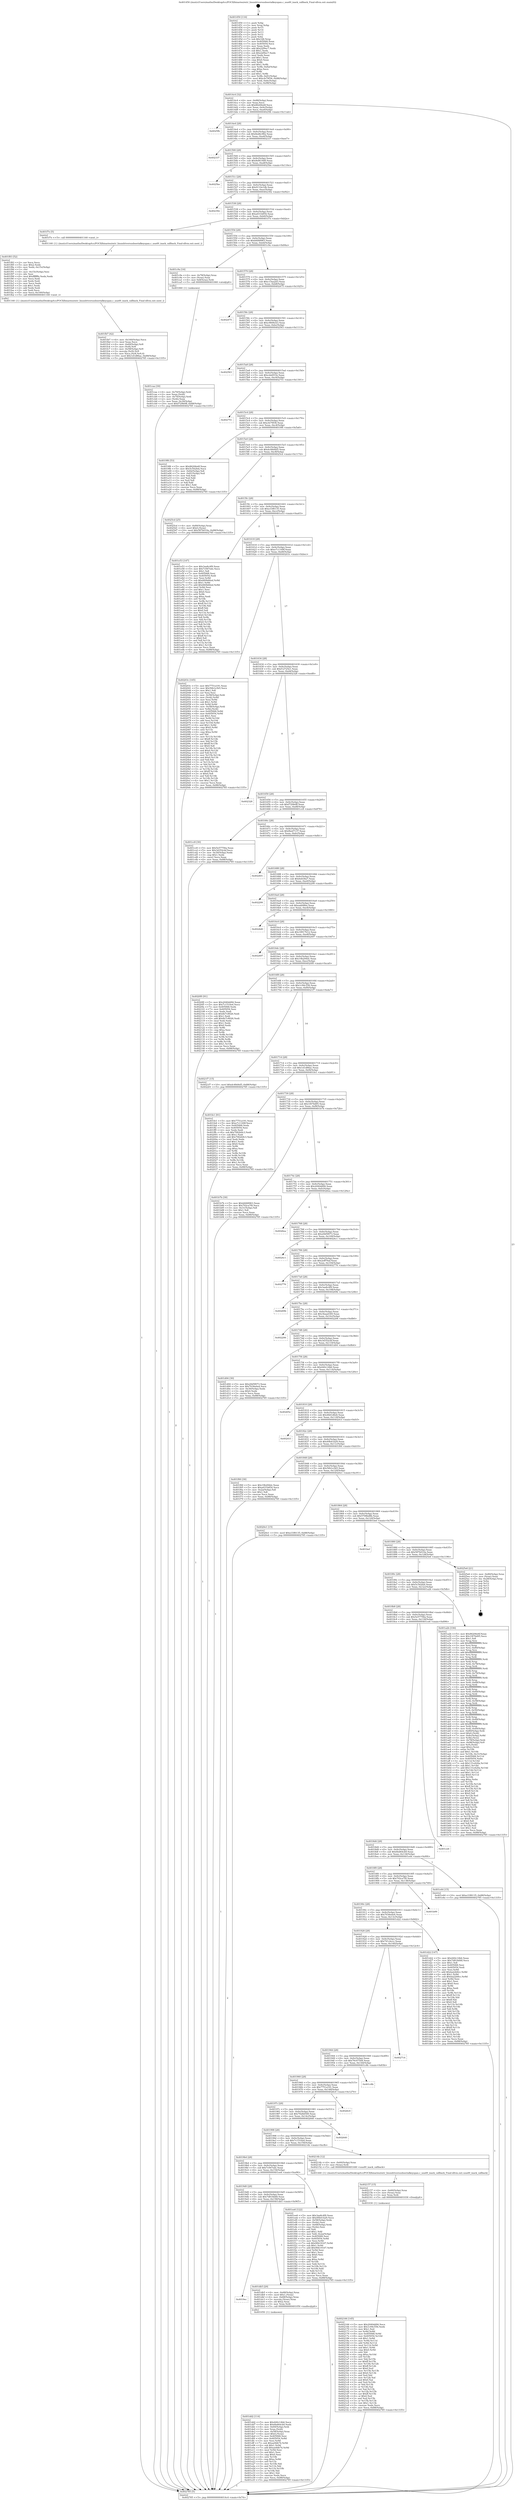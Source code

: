 digraph "0x401450" {
  label = "0x401450 (/mnt/c/Users/mathe/Desktop/tcc/POCII/binaries/extr_linuxdriversusbserialkeyspan.c_usa49_inack_callback_Final-ollvm.out::main(0))"
  labelloc = "t"
  node[shape=record]

  Entry [label="",width=0.3,height=0.3,shape=circle,fillcolor=black,style=filled]
  "0x4014c4" [label="{
     0x4014c4 [32]\l
     | [instrs]\l
     &nbsp;&nbsp;0x4014c4 \<+6\>: mov -0x88(%rbp),%eax\l
     &nbsp;&nbsp;0x4014ca \<+2\>: mov %eax,%ecx\l
     &nbsp;&nbsp;0x4014cc \<+6\>: sub $0x86206e6f,%ecx\l
     &nbsp;&nbsp;0x4014d2 \<+6\>: mov %eax,-0x9c(%rbp)\l
     &nbsp;&nbsp;0x4014d8 \<+6\>: mov %ecx,-0xa0(%rbp)\l
     &nbsp;&nbsp;0x4014de \<+6\>: je 00000000004025fb \<main+0x11ab\>\l
  }"]
  "0x4025fb" [label="{
     0x4025fb\l
  }", style=dashed]
  "0x4014e4" [label="{
     0x4014e4 [28]\l
     | [instrs]\l
     &nbsp;&nbsp;0x4014e4 \<+5\>: jmp 00000000004014e9 \<main+0x99\>\l
     &nbsp;&nbsp;0x4014e9 \<+6\>: mov -0x9c(%rbp),%eax\l
     &nbsp;&nbsp;0x4014ef \<+5\>: sub $0x8ed6c982,%eax\l
     &nbsp;&nbsp;0x4014f4 \<+6\>: mov %eax,-0xa4(%rbp)\l
     &nbsp;&nbsp;0x4014fa \<+6\>: je 0000000000402337 \<main+0xee7\>\l
  }"]
  Exit [label="",width=0.3,height=0.3,shape=circle,fillcolor=black,style=filled,peripheries=2]
  "0x402337" [label="{
     0x402337\l
  }", style=dashed]
  "0x401500" [label="{
     0x401500 [28]\l
     | [instrs]\l
     &nbsp;&nbsp;0x401500 \<+5\>: jmp 0000000000401505 \<main+0xb5\>\l
     &nbsp;&nbsp;0x401505 \<+6\>: mov -0x9c(%rbp),%eax\l
     &nbsp;&nbsp;0x40150b \<+5\>: sub $0x8ef619d9,%eax\l
     &nbsp;&nbsp;0x401510 \<+6\>: mov %eax,-0xa8(%rbp)\l
     &nbsp;&nbsp;0x401516 \<+6\>: je 00000000004025be \<main+0x116e\>\l
  }"]
  "0x402166" [label="{
     0x402166 [145]\l
     | [instrs]\l
     &nbsp;&nbsp;0x402166 \<+5\>: mov $0x2040dd94,%ecx\l
     &nbsp;&nbsp;0x40216b \<+5\>: mov $0x1c94c556,%edx\l
     &nbsp;&nbsp;0x402170 \<+3\>: mov $0x1,%sil\l
     &nbsp;&nbsp;0x402173 \<+3\>: xor %r8d,%r8d\l
     &nbsp;&nbsp;0x402176 \<+8\>: mov 0x405068,%r9d\l
     &nbsp;&nbsp;0x40217e \<+8\>: mov 0x405054,%r10d\l
     &nbsp;&nbsp;0x402186 \<+4\>: sub $0x1,%r8d\l
     &nbsp;&nbsp;0x40218a \<+3\>: mov %r9d,%r11d\l
     &nbsp;&nbsp;0x40218d \<+3\>: add %r8d,%r11d\l
     &nbsp;&nbsp;0x402190 \<+4\>: imul %r11d,%r9d\l
     &nbsp;&nbsp;0x402194 \<+4\>: and $0x1,%r9d\l
     &nbsp;&nbsp;0x402198 \<+4\>: cmp $0x0,%r9d\l
     &nbsp;&nbsp;0x40219c \<+3\>: sete %bl\l
     &nbsp;&nbsp;0x40219f \<+4\>: cmp $0xa,%r10d\l
     &nbsp;&nbsp;0x4021a3 \<+4\>: setl %r14b\l
     &nbsp;&nbsp;0x4021a7 \<+3\>: mov %bl,%r15b\l
     &nbsp;&nbsp;0x4021aa \<+4\>: xor $0xff,%r15b\l
     &nbsp;&nbsp;0x4021ae \<+3\>: mov %r14b,%r12b\l
     &nbsp;&nbsp;0x4021b1 \<+4\>: xor $0xff,%r12b\l
     &nbsp;&nbsp;0x4021b5 \<+4\>: xor $0x0,%sil\l
     &nbsp;&nbsp;0x4021b9 \<+3\>: mov %r15b,%r13b\l
     &nbsp;&nbsp;0x4021bc \<+4\>: and $0x0,%r13b\l
     &nbsp;&nbsp;0x4021c0 \<+3\>: and %sil,%bl\l
     &nbsp;&nbsp;0x4021c3 \<+3\>: mov %r12b,%al\l
     &nbsp;&nbsp;0x4021c6 \<+2\>: and $0x0,%al\l
     &nbsp;&nbsp;0x4021c8 \<+3\>: and %sil,%r14b\l
     &nbsp;&nbsp;0x4021cb \<+3\>: or %bl,%r13b\l
     &nbsp;&nbsp;0x4021ce \<+3\>: or %r14b,%al\l
     &nbsp;&nbsp;0x4021d1 \<+3\>: xor %al,%r13b\l
     &nbsp;&nbsp;0x4021d4 \<+3\>: or %r12b,%r15b\l
     &nbsp;&nbsp;0x4021d7 \<+4\>: xor $0xff,%r15b\l
     &nbsp;&nbsp;0x4021db \<+4\>: or $0x0,%sil\l
     &nbsp;&nbsp;0x4021df \<+3\>: and %sil,%r15b\l
     &nbsp;&nbsp;0x4021e2 \<+3\>: or %r15b,%r13b\l
     &nbsp;&nbsp;0x4021e5 \<+4\>: test $0x1,%r13b\l
     &nbsp;&nbsp;0x4021e9 \<+3\>: cmovne %edx,%ecx\l
     &nbsp;&nbsp;0x4021ec \<+6\>: mov %ecx,-0x88(%rbp)\l
     &nbsp;&nbsp;0x4021f2 \<+5\>: jmp 0000000000402785 \<main+0x1335\>\l
  }"]
  "0x4025be" [label="{
     0x4025be\l
  }", style=dashed]
  "0x40151c" [label="{
     0x40151c [28]\l
     | [instrs]\l
     &nbsp;&nbsp;0x40151c \<+5\>: jmp 0000000000401521 \<main+0xd1\>\l
     &nbsp;&nbsp;0x401521 \<+6\>: mov -0x9c(%rbp),%eax\l
     &nbsp;&nbsp;0x401527 \<+5\>: sub $0x9110e1db,%eax\l
     &nbsp;&nbsp;0x40152c \<+6\>: mov %eax,-0xac(%rbp)\l
     &nbsp;&nbsp;0x401532 \<+6\>: je 0000000000402392 \<main+0xf42\>\l
  }"]
  "0x402157" [label="{
     0x402157 [15]\l
     | [instrs]\l
     &nbsp;&nbsp;0x402157 \<+4\>: mov -0x60(%rbp),%rax\l
     &nbsp;&nbsp;0x40215b \<+3\>: mov (%rax),%rax\l
     &nbsp;&nbsp;0x40215e \<+3\>: mov %rax,%rdi\l
     &nbsp;&nbsp;0x402161 \<+5\>: call 0000000000401030 \<free@plt\>\l
     | [calls]\l
     &nbsp;&nbsp;0x401030 \{1\} (unknown)\l
  }"]
  "0x402392" [label="{
     0x402392\l
  }", style=dashed]
  "0x401538" [label="{
     0x401538 [28]\l
     | [instrs]\l
     &nbsp;&nbsp;0x401538 \<+5\>: jmp 000000000040153d \<main+0xed\>\l
     &nbsp;&nbsp;0x40153d \<+6\>: mov -0x9c(%rbp),%eax\l
     &nbsp;&nbsp;0x401543 \<+5\>: sub $0xa031b854,%eax\l
     &nbsp;&nbsp;0x401548 \<+6\>: mov %eax,-0xb0(%rbp)\l
     &nbsp;&nbsp;0x40154e \<+6\>: je 0000000000401f7e \<main+0xb2e\>\l
  }"]
  "0x401fb7" [label="{
     0x401fb7 [42]\l
     | [instrs]\l
     &nbsp;&nbsp;0x401fb7 \<+6\>: mov -0x160(%rbp),%ecx\l
     &nbsp;&nbsp;0x401fbd \<+3\>: imul %eax,%ecx\l
     &nbsp;&nbsp;0x401fc0 \<+4\>: mov -0x60(%rbp),%r8\l
     &nbsp;&nbsp;0x401fc4 \<+3\>: mov (%r8),%r8\l
     &nbsp;&nbsp;0x401fc7 \<+4\>: mov -0x58(%rbp),%r9\l
     &nbsp;&nbsp;0x401fcb \<+3\>: movslq (%r9),%r9\l
     &nbsp;&nbsp;0x401fce \<+4\>: mov %ecx,(%r8,%r9,4)\l
     &nbsp;&nbsp;0x401fd2 \<+10\>: movl $0x1d1d86ac,-0x88(%rbp)\l
     &nbsp;&nbsp;0x401fdc \<+5\>: jmp 0000000000402785 \<main+0x1335\>\l
  }"]
  "0x401f7e" [label="{
     0x401f7e [5]\l
     | [instrs]\l
     &nbsp;&nbsp;0x401f7e \<+5\>: call 0000000000401160 \<next_i\>\l
     | [calls]\l
     &nbsp;&nbsp;0x401160 \{1\} (/mnt/c/Users/mathe/Desktop/tcc/POCII/binaries/extr_linuxdriversusbserialkeyspan.c_usa49_inack_callback_Final-ollvm.out::next_i)\l
  }"]
  "0x401554" [label="{
     0x401554 [28]\l
     | [instrs]\l
     &nbsp;&nbsp;0x401554 \<+5\>: jmp 0000000000401559 \<main+0x109\>\l
     &nbsp;&nbsp;0x401559 \<+6\>: mov -0x9c(%rbp),%eax\l
     &nbsp;&nbsp;0x40155f \<+5\>: sub $0xbfd48963,%eax\l
     &nbsp;&nbsp;0x401564 \<+6\>: mov %eax,-0xb4(%rbp)\l
     &nbsp;&nbsp;0x40156a \<+6\>: je 0000000000401c9a \<main+0x84a\>\l
  }"]
  "0x401f83" [label="{
     0x401f83 [52]\l
     | [instrs]\l
     &nbsp;&nbsp;0x401f83 \<+2\>: xor %ecx,%ecx\l
     &nbsp;&nbsp;0x401f85 \<+5\>: mov $0x2,%edx\l
     &nbsp;&nbsp;0x401f8a \<+6\>: mov %edx,-0x15c(%rbp)\l
     &nbsp;&nbsp;0x401f90 \<+1\>: cltd\l
     &nbsp;&nbsp;0x401f91 \<+6\>: mov -0x15c(%rbp),%esi\l
     &nbsp;&nbsp;0x401f97 \<+2\>: idiv %esi\l
     &nbsp;&nbsp;0x401f99 \<+6\>: imul $0xfffffffe,%edx,%edx\l
     &nbsp;&nbsp;0x401f9f \<+2\>: mov %ecx,%edi\l
     &nbsp;&nbsp;0x401fa1 \<+2\>: sub %edx,%edi\l
     &nbsp;&nbsp;0x401fa3 \<+2\>: mov %ecx,%edx\l
     &nbsp;&nbsp;0x401fa5 \<+3\>: sub $0x1,%edx\l
     &nbsp;&nbsp;0x401fa8 \<+2\>: add %edx,%edi\l
     &nbsp;&nbsp;0x401faa \<+2\>: sub %edi,%ecx\l
     &nbsp;&nbsp;0x401fac \<+6\>: mov %ecx,-0x160(%rbp)\l
     &nbsp;&nbsp;0x401fb2 \<+5\>: call 0000000000401160 \<next_i\>\l
     | [calls]\l
     &nbsp;&nbsp;0x401160 \{1\} (/mnt/c/Users/mathe/Desktop/tcc/POCII/binaries/extr_linuxdriversusbserialkeyspan.c_usa49_inack_callback_Final-ollvm.out::next_i)\l
  }"]
  "0x401c9a" [label="{
     0x401c9a [16]\l
     | [instrs]\l
     &nbsp;&nbsp;0x401c9a \<+4\>: mov -0x78(%rbp),%rax\l
     &nbsp;&nbsp;0x401c9e \<+3\>: mov (%rax),%rax\l
     &nbsp;&nbsp;0x401ca1 \<+4\>: mov 0x8(%rax),%rdi\l
     &nbsp;&nbsp;0x401ca5 \<+5\>: call 0000000000401060 \<atoi@plt\>\l
     | [calls]\l
     &nbsp;&nbsp;0x401060 \{1\} (unknown)\l
  }"]
  "0x401570" [label="{
     0x401570 [28]\l
     | [instrs]\l
     &nbsp;&nbsp;0x401570 \<+5\>: jmp 0000000000401575 \<main+0x125\>\l
     &nbsp;&nbsp;0x401575 \<+6\>: mov -0x9c(%rbp),%eax\l
     &nbsp;&nbsp;0x40157b \<+5\>: sub $0xc15aa2d3,%eax\l
     &nbsp;&nbsp;0x401580 \<+6\>: mov %eax,-0xb8(%rbp)\l
     &nbsp;&nbsp;0x401586 \<+6\>: je 0000000000402475 \<main+0x1025\>\l
  }"]
  "0x401dd2" [label="{
     0x401dd2 [114]\l
     | [instrs]\l
     &nbsp;&nbsp;0x401dd2 \<+5\>: mov $0x440c14b6,%ecx\l
     &nbsp;&nbsp;0x401dd7 \<+5\>: mov $0x6bd64cb9,%edx\l
     &nbsp;&nbsp;0x401ddc \<+4\>: mov -0x60(%rbp),%rdi\l
     &nbsp;&nbsp;0x401de0 \<+3\>: mov %rax,(%rdi)\l
     &nbsp;&nbsp;0x401de3 \<+4\>: mov -0x58(%rbp),%rax\l
     &nbsp;&nbsp;0x401de7 \<+6\>: movl $0x0,(%rax)\l
     &nbsp;&nbsp;0x401ded \<+7\>: mov 0x405068,%esi\l
     &nbsp;&nbsp;0x401df4 \<+8\>: mov 0x405054,%r8d\l
     &nbsp;&nbsp;0x401dfc \<+3\>: mov %esi,%r9d\l
     &nbsp;&nbsp;0x401dff \<+7\>: sub $0xae9db74,%r9d\l
     &nbsp;&nbsp;0x401e06 \<+4\>: sub $0x1,%r9d\l
     &nbsp;&nbsp;0x401e0a \<+7\>: add $0xae9db74,%r9d\l
     &nbsp;&nbsp;0x401e11 \<+4\>: imul %r9d,%esi\l
     &nbsp;&nbsp;0x401e15 \<+3\>: and $0x1,%esi\l
     &nbsp;&nbsp;0x401e18 \<+3\>: cmp $0x0,%esi\l
     &nbsp;&nbsp;0x401e1b \<+4\>: sete %r10b\l
     &nbsp;&nbsp;0x401e1f \<+4\>: cmp $0xa,%r8d\l
     &nbsp;&nbsp;0x401e23 \<+4\>: setl %r11b\l
     &nbsp;&nbsp;0x401e27 \<+3\>: mov %r10b,%bl\l
     &nbsp;&nbsp;0x401e2a \<+3\>: and %r11b,%bl\l
     &nbsp;&nbsp;0x401e2d \<+3\>: xor %r11b,%r10b\l
     &nbsp;&nbsp;0x401e30 \<+3\>: or %r10b,%bl\l
     &nbsp;&nbsp;0x401e33 \<+3\>: test $0x1,%bl\l
     &nbsp;&nbsp;0x401e36 \<+3\>: cmovne %edx,%ecx\l
     &nbsp;&nbsp;0x401e39 \<+6\>: mov %ecx,-0x88(%rbp)\l
     &nbsp;&nbsp;0x401e3f \<+5\>: jmp 0000000000402785 \<main+0x1335\>\l
  }"]
  "0x402475" [label="{
     0x402475\l
  }", style=dashed]
  "0x40158c" [label="{
     0x40158c [28]\l
     | [instrs]\l
     &nbsp;&nbsp;0x40158c \<+5\>: jmp 0000000000401591 \<main+0x141\>\l
     &nbsp;&nbsp;0x401591 \<+6\>: mov -0x9c(%rbp),%eax\l
     &nbsp;&nbsp;0x401597 \<+5\>: sub $0xc9606cb3,%eax\l
     &nbsp;&nbsp;0x40159c \<+6\>: mov %eax,-0xbc(%rbp)\l
     &nbsp;&nbsp;0x4015a2 \<+6\>: je 0000000000402563 \<main+0x1113\>\l
  }"]
  "0x4019ec" [label="{
     0x4019ec\l
  }", style=dashed]
  "0x402563" [label="{
     0x402563\l
  }", style=dashed]
  "0x4015a8" [label="{
     0x4015a8 [28]\l
     | [instrs]\l
     &nbsp;&nbsp;0x4015a8 \<+5\>: jmp 00000000004015ad \<main+0x15d\>\l
     &nbsp;&nbsp;0x4015ad \<+6\>: mov -0x9c(%rbp),%eax\l
     &nbsp;&nbsp;0x4015b3 \<+5\>: sub $0xcda0f33e,%eax\l
     &nbsp;&nbsp;0x4015b8 \<+6\>: mov %eax,-0xc0(%rbp)\l
     &nbsp;&nbsp;0x4015be \<+6\>: je 0000000000402751 \<main+0x1301\>\l
  }"]
  "0x401db5" [label="{
     0x401db5 [29]\l
     | [instrs]\l
     &nbsp;&nbsp;0x401db5 \<+4\>: mov -0x68(%rbp),%rax\l
     &nbsp;&nbsp;0x401db9 \<+6\>: movl $0x1,(%rax)\l
     &nbsp;&nbsp;0x401dbf \<+4\>: mov -0x68(%rbp),%rax\l
     &nbsp;&nbsp;0x401dc3 \<+3\>: movslq (%rax),%rax\l
     &nbsp;&nbsp;0x401dc6 \<+4\>: shl $0x2,%rax\l
     &nbsp;&nbsp;0x401dca \<+3\>: mov %rax,%rdi\l
     &nbsp;&nbsp;0x401dcd \<+5\>: call 0000000000401050 \<malloc@plt\>\l
     | [calls]\l
     &nbsp;&nbsp;0x401050 \{1\} (unknown)\l
  }"]
  "0x402751" [label="{
     0x402751\l
  }", style=dashed]
  "0x4015c4" [label="{
     0x4015c4 [28]\l
     | [instrs]\l
     &nbsp;&nbsp;0x4015c4 \<+5\>: jmp 00000000004015c9 \<main+0x179\>\l
     &nbsp;&nbsp;0x4015c9 \<+6\>: mov -0x9c(%rbp),%eax\l
     &nbsp;&nbsp;0x4015cf \<+5\>: sub $0xcfe79f36,%eax\l
     &nbsp;&nbsp;0x4015d4 \<+6\>: mov %eax,-0xc4(%rbp)\l
     &nbsp;&nbsp;0x4015da \<+6\>: je 00000000004019f6 \<main+0x5a6\>\l
  }"]
  "0x4019d0" [label="{
     0x4019d0 [28]\l
     | [instrs]\l
     &nbsp;&nbsp;0x4019d0 \<+5\>: jmp 00000000004019d5 \<main+0x585\>\l
     &nbsp;&nbsp;0x4019d5 \<+6\>: mov -0x9c(%rbp),%eax\l
     &nbsp;&nbsp;0x4019db \<+5\>: sub $0x7d818d48,%eax\l
     &nbsp;&nbsp;0x4019e0 \<+6\>: mov %eax,-0x158(%rbp)\l
     &nbsp;&nbsp;0x4019e6 \<+6\>: je 0000000000401db5 \<main+0x965\>\l
  }"]
  "0x4019f6" [label="{
     0x4019f6 [53]\l
     | [instrs]\l
     &nbsp;&nbsp;0x4019f6 \<+5\>: mov $0x86206e6f,%eax\l
     &nbsp;&nbsp;0x4019fb \<+5\>: mov $0x5c542feb,%ecx\l
     &nbsp;&nbsp;0x401a00 \<+6\>: mov -0x82(%rbp),%dl\l
     &nbsp;&nbsp;0x401a06 \<+7\>: mov -0x81(%rbp),%sil\l
     &nbsp;&nbsp;0x401a0d \<+3\>: mov %dl,%dil\l
     &nbsp;&nbsp;0x401a10 \<+3\>: and %sil,%dil\l
     &nbsp;&nbsp;0x401a13 \<+3\>: xor %sil,%dl\l
     &nbsp;&nbsp;0x401a16 \<+3\>: or %dl,%dil\l
     &nbsp;&nbsp;0x401a19 \<+4\>: test $0x1,%dil\l
     &nbsp;&nbsp;0x401a1d \<+3\>: cmovne %ecx,%eax\l
     &nbsp;&nbsp;0x401a20 \<+6\>: mov %eax,-0x88(%rbp)\l
     &nbsp;&nbsp;0x401a26 \<+5\>: jmp 0000000000402785 \<main+0x1335\>\l
  }"]
  "0x4015e0" [label="{
     0x4015e0 [28]\l
     | [instrs]\l
     &nbsp;&nbsp;0x4015e0 \<+5\>: jmp 00000000004015e5 \<main+0x195\>\l
     &nbsp;&nbsp;0x4015e5 \<+6\>: mov -0x9c(%rbp),%eax\l
     &nbsp;&nbsp;0x4015eb \<+5\>: sub $0xdc48d4d5,%eax\l
     &nbsp;&nbsp;0x4015f0 \<+6\>: mov %eax,-0xc8(%rbp)\l
     &nbsp;&nbsp;0x4015f6 \<+6\>: je 00000000004025cd \<main+0x117d\>\l
  }"]
  "0x402785" [label="{
     0x402785 [5]\l
     | [instrs]\l
     &nbsp;&nbsp;0x402785 \<+5\>: jmp 00000000004014c4 \<main+0x74\>\l
  }"]
  "0x401450" [label="{
     0x401450 [116]\l
     | [instrs]\l
     &nbsp;&nbsp;0x401450 \<+1\>: push %rbp\l
     &nbsp;&nbsp;0x401451 \<+3\>: mov %rsp,%rbp\l
     &nbsp;&nbsp;0x401454 \<+2\>: push %r15\l
     &nbsp;&nbsp;0x401456 \<+2\>: push %r14\l
     &nbsp;&nbsp;0x401458 \<+2\>: push %r13\l
     &nbsp;&nbsp;0x40145a \<+2\>: push %r12\l
     &nbsp;&nbsp;0x40145c \<+1\>: push %rbx\l
     &nbsp;&nbsp;0x40145d \<+7\>: sub $0x168,%rsp\l
     &nbsp;&nbsp;0x401464 \<+7\>: mov 0x405068,%eax\l
     &nbsp;&nbsp;0x40146b \<+7\>: mov 0x405054,%ecx\l
     &nbsp;&nbsp;0x401472 \<+2\>: mov %eax,%edx\l
     &nbsp;&nbsp;0x401474 \<+6\>: add $0x22f9ec7,%edx\l
     &nbsp;&nbsp;0x40147a \<+3\>: sub $0x1,%edx\l
     &nbsp;&nbsp;0x40147d \<+6\>: sub $0x22f9ec7,%edx\l
     &nbsp;&nbsp;0x401483 \<+3\>: imul %edx,%eax\l
     &nbsp;&nbsp;0x401486 \<+3\>: and $0x1,%eax\l
     &nbsp;&nbsp;0x401489 \<+3\>: cmp $0x0,%eax\l
     &nbsp;&nbsp;0x40148c \<+4\>: sete %r8b\l
     &nbsp;&nbsp;0x401490 \<+4\>: and $0x1,%r8b\l
     &nbsp;&nbsp;0x401494 \<+7\>: mov %r8b,-0x82(%rbp)\l
     &nbsp;&nbsp;0x40149b \<+3\>: cmp $0xa,%ecx\l
     &nbsp;&nbsp;0x40149e \<+4\>: setl %r8b\l
     &nbsp;&nbsp;0x4014a2 \<+4\>: and $0x1,%r8b\l
     &nbsp;&nbsp;0x4014a6 \<+7\>: mov %r8b,-0x81(%rbp)\l
     &nbsp;&nbsp;0x4014ad \<+10\>: movl $0xcfe79f36,-0x88(%rbp)\l
     &nbsp;&nbsp;0x4014b7 \<+6\>: mov %edi,-0x8c(%rbp)\l
     &nbsp;&nbsp;0x4014bd \<+7\>: mov %rsi,-0x98(%rbp)\l
  }"]
  "0x401ee6" [label="{
     0x401ee6 [122]\l
     | [instrs]\l
     &nbsp;&nbsp;0x401ee6 \<+5\>: mov $0x3aa8c4f9,%eax\l
     &nbsp;&nbsp;0x401eeb \<+5\>: mov $0x49b41b29,%ecx\l
     &nbsp;&nbsp;0x401ef0 \<+4\>: mov -0x58(%rbp),%rdx\l
     &nbsp;&nbsp;0x401ef4 \<+2\>: mov (%rdx),%esi\l
     &nbsp;&nbsp;0x401ef6 \<+4\>: mov -0x68(%rbp),%rdx\l
     &nbsp;&nbsp;0x401efa \<+2\>: cmp (%rdx),%esi\l
     &nbsp;&nbsp;0x401efc \<+4\>: setl %dil\l
     &nbsp;&nbsp;0x401f00 \<+4\>: and $0x1,%dil\l
     &nbsp;&nbsp;0x401f04 \<+4\>: mov %dil,-0x2a(%rbp)\l
     &nbsp;&nbsp;0x401f08 \<+7\>: mov 0x405068,%esi\l
     &nbsp;&nbsp;0x401f0f \<+8\>: mov 0x405054,%r8d\l
     &nbsp;&nbsp;0x401f17 \<+3\>: mov %esi,%r9d\l
     &nbsp;&nbsp;0x401f1a \<+7\>: sub $0x90b19167,%r9d\l
     &nbsp;&nbsp;0x401f21 \<+4\>: sub $0x1,%r9d\l
     &nbsp;&nbsp;0x401f25 \<+7\>: add $0x90b19167,%r9d\l
     &nbsp;&nbsp;0x401f2c \<+4\>: imul %r9d,%esi\l
     &nbsp;&nbsp;0x401f30 \<+3\>: and $0x1,%esi\l
     &nbsp;&nbsp;0x401f33 \<+3\>: cmp $0x0,%esi\l
     &nbsp;&nbsp;0x401f36 \<+4\>: sete %dil\l
     &nbsp;&nbsp;0x401f3a \<+4\>: cmp $0xa,%r8d\l
     &nbsp;&nbsp;0x401f3e \<+4\>: setl %r10b\l
     &nbsp;&nbsp;0x401f42 \<+3\>: mov %dil,%r11b\l
     &nbsp;&nbsp;0x401f45 \<+3\>: and %r10b,%r11b\l
     &nbsp;&nbsp;0x401f48 \<+3\>: xor %r10b,%dil\l
     &nbsp;&nbsp;0x401f4b \<+3\>: or %dil,%r11b\l
     &nbsp;&nbsp;0x401f4e \<+4\>: test $0x1,%r11b\l
     &nbsp;&nbsp;0x401f52 \<+3\>: cmovne %ecx,%eax\l
     &nbsp;&nbsp;0x401f55 \<+6\>: mov %eax,-0x88(%rbp)\l
     &nbsp;&nbsp;0x401f5b \<+5\>: jmp 0000000000402785 \<main+0x1335\>\l
  }"]
  "0x4025cd" [label="{
     0x4025cd [25]\l
     | [instrs]\l
     &nbsp;&nbsp;0x4025cd \<+4\>: mov -0x80(%rbp),%rax\l
     &nbsp;&nbsp;0x4025d1 \<+6\>: movl $0x0,(%rax)\l
     &nbsp;&nbsp;0x4025d7 \<+10\>: movl $0x587b010a,-0x88(%rbp)\l
     &nbsp;&nbsp;0x4025e1 \<+5\>: jmp 0000000000402785 \<main+0x1335\>\l
  }"]
  "0x4015fc" [label="{
     0x4015fc [28]\l
     | [instrs]\l
     &nbsp;&nbsp;0x4015fc \<+5\>: jmp 0000000000401601 \<main+0x1b1\>\l
     &nbsp;&nbsp;0x401601 \<+6\>: mov -0x9c(%rbp),%eax\l
     &nbsp;&nbsp;0x401607 \<+5\>: sub $0xe33f6135,%eax\l
     &nbsp;&nbsp;0x40160c \<+6\>: mov %eax,-0xcc(%rbp)\l
     &nbsp;&nbsp;0x401612 \<+6\>: je 0000000000401e53 \<main+0xa03\>\l
  }"]
  "0x4019b4" [label="{
     0x4019b4 [28]\l
     | [instrs]\l
     &nbsp;&nbsp;0x4019b4 \<+5\>: jmp 00000000004019b9 \<main+0x569\>\l
     &nbsp;&nbsp;0x4019b9 \<+6\>: mov -0x9c(%rbp),%eax\l
     &nbsp;&nbsp;0x4019bf \<+5\>: sub $0x7c947edc,%eax\l
     &nbsp;&nbsp;0x4019c4 \<+6\>: mov %eax,-0x154(%rbp)\l
     &nbsp;&nbsp;0x4019ca \<+6\>: je 0000000000401ee6 \<main+0xa96\>\l
  }"]
  "0x401e53" [label="{
     0x401e53 [147]\l
     | [instrs]\l
     &nbsp;&nbsp;0x401e53 \<+5\>: mov $0x3aa8c4f9,%eax\l
     &nbsp;&nbsp;0x401e58 \<+5\>: mov $0x7c947edc,%ecx\l
     &nbsp;&nbsp;0x401e5d \<+2\>: mov $0x1,%dl\l
     &nbsp;&nbsp;0x401e5f \<+7\>: mov 0x405068,%esi\l
     &nbsp;&nbsp;0x401e66 \<+7\>: mov 0x405054,%edi\l
     &nbsp;&nbsp;0x401e6d \<+3\>: mov %esi,%r8d\l
     &nbsp;&nbsp;0x401e70 \<+7\>: sub $0x660b66ed,%r8d\l
     &nbsp;&nbsp;0x401e77 \<+4\>: sub $0x1,%r8d\l
     &nbsp;&nbsp;0x401e7b \<+7\>: add $0x660b66ed,%r8d\l
     &nbsp;&nbsp;0x401e82 \<+4\>: imul %r8d,%esi\l
     &nbsp;&nbsp;0x401e86 \<+3\>: and $0x1,%esi\l
     &nbsp;&nbsp;0x401e89 \<+3\>: cmp $0x0,%esi\l
     &nbsp;&nbsp;0x401e8c \<+4\>: sete %r9b\l
     &nbsp;&nbsp;0x401e90 \<+3\>: cmp $0xa,%edi\l
     &nbsp;&nbsp;0x401e93 \<+4\>: setl %r10b\l
     &nbsp;&nbsp;0x401e97 \<+3\>: mov %r9b,%r11b\l
     &nbsp;&nbsp;0x401e9a \<+4\>: xor $0xff,%r11b\l
     &nbsp;&nbsp;0x401e9e \<+3\>: mov %r10b,%bl\l
     &nbsp;&nbsp;0x401ea1 \<+3\>: xor $0xff,%bl\l
     &nbsp;&nbsp;0x401ea4 \<+3\>: xor $0x0,%dl\l
     &nbsp;&nbsp;0x401ea7 \<+3\>: mov %r11b,%r14b\l
     &nbsp;&nbsp;0x401eaa \<+4\>: and $0x0,%r14b\l
     &nbsp;&nbsp;0x401eae \<+3\>: and %dl,%r9b\l
     &nbsp;&nbsp;0x401eb1 \<+3\>: mov %bl,%r15b\l
     &nbsp;&nbsp;0x401eb4 \<+4\>: and $0x0,%r15b\l
     &nbsp;&nbsp;0x401eb8 \<+3\>: and %dl,%r10b\l
     &nbsp;&nbsp;0x401ebb \<+3\>: or %r9b,%r14b\l
     &nbsp;&nbsp;0x401ebe \<+3\>: or %r10b,%r15b\l
     &nbsp;&nbsp;0x401ec1 \<+3\>: xor %r15b,%r14b\l
     &nbsp;&nbsp;0x401ec4 \<+3\>: or %bl,%r11b\l
     &nbsp;&nbsp;0x401ec7 \<+4\>: xor $0xff,%r11b\l
     &nbsp;&nbsp;0x401ecb \<+3\>: or $0x0,%dl\l
     &nbsp;&nbsp;0x401ece \<+3\>: and %dl,%r11b\l
     &nbsp;&nbsp;0x401ed1 \<+3\>: or %r11b,%r14b\l
     &nbsp;&nbsp;0x401ed4 \<+4\>: test $0x1,%r14b\l
     &nbsp;&nbsp;0x401ed8 \<+3\>: cmovne %ecx,%eax\l
     &nbsp;&nbsp;0x401edb \<+6\>: mov %eax,-0x88(%rbp)\l
     &nbsp;&nbsp;0x401ee1 \<+5\>: jmp 0000000000402785 \<main+0x1335\>\l
  }"]
  "0x401618" [label="{
     0x401618 [28]\l
     | [instrs]\l
     &nbsp;&nbsp;0x401618 \<+5\>: jmp 000000000040161d \<main+0x1cd\>\l
     &nbsp;&nbsp;0x40161d \<+6\>: mov -0x9c(%rbp),%eax\l
     &nbsp;&nbsp;0x401623 \<+5\>: sub $0xe7c1169f,%eax\l
     &nbsp;&nbsp;0x401628 \<+6\>: mov %eax,-0xd0(%rbp)\l
     &nbsp;&nbsp;0x40162e \<+6\>: je 000000000040203c \<main+0xbec\>\l
  }"]
  "0x40214b" [label="{
     0x40214b [12]\l
     | [instrs]\l
     &nbsp;&nbsp;0x40214b \<+4\>: mov -0x60(%rbp),%rax\l
     &nbsp;&nbsp;0x40214f \<+3\>: mov (%rax),%rdi\l
     &nbsp;&nbsp;0x402152 \<+5\>: call 0000000000401440 \<usa49_inack_callback\>\l
     | [calls]\l
     &nbsp;&nbsp;0x401440 \{1\} (/mnt/c/Users/mathe/Desktop/tcc/POCII/binaries/extr_linuxdriversusbserialkeyspan.c_usa49_inack_callback_Final-ollvm.out::usa49_inack_callback)\l
  }"]
  "0x40203c" [label="{
     0x40203c [165]\l
     | [instrs]\l
     &nbsp;&nbsp;0x40203c \<+5\>: mov $0x7751a191,%eax\l
     &nbsp;&nbsp;0x402041 \<+5\>: mov $0x56b1e3b5,%ecx\l
     &nbsp;&nbsp;0x402046 \<+2\>: mov $0x1,%dl\l
     &nbsp;&nbsp;0x402048 \<+2\>: xor %esi,%esi\l
     &nbsp;&nbsp;0x40204a \<+4\>: mov -0x58(%rbp),%rdi\l
     &nbsp;&nbsp;0x40204e \<+3\>: mov (%rdi),%r8d\l
     &nbsp;&nbsp;0x402051 \<+3\>: mov %esi,%r9d\l
     &nbsp;&nbsp;0x402054 \<+4\>: sub $0x1,%r9d\l
     &nbsp;&nbsp;0x402058 \<+3\>: sub %r9d,%r8d\l
     &nbsp;&nbsp;0x40205b \<+4\>: mov -0x58(%rbp),%rdi\l
     &nbsp;&nbsp;0x40205f \<+3\>: mov %r8d,(%rdi)\l
     &nbsp;&nbsp;0x402062 \<+8\>: mov 0x405068,%r8d\l
     &nbsp;&nbsp;0x40206a \<+8\>: mov 0x405054,%r9d\l
     &nbsp;&nbsp;0x402072 \<+3\>: sub $0x1,%esi\l
     &nbsp;&nbsp;0x402075 \<+3\>: mov %r8d,%r10d\l
     &nbsp;&nbsp;0x402078 \<+3\>: add %esi,%r10d\l
     &nbsp;&nbsp;0x40207b \<+4\>: imul %r10d,%r8d\l
     &nbsp;&nbsp;0x40207f \<+4\>: and $0x1,%r8d\l
     &nbsp;&nbsp;0x402083 \<+4\>: cmp $0x0,%r8d\l
     &nbsp;&nbsp;0x402087 \<+4\>: sete %r11b\l
     &nbsp;&nbsp;0x40208b \<+4\>: cmp $0xa,%r9d\l
     &nbsp;&nbsp;0x40208f \<+3\>: setl %bl\l
     &nbsp;&nbsp;0x402092 \<+3\>: mov %r11b,%r14b\l
     &nbsp;&nbsp;0x402095 \<+4\>: xor $0xff,%r14b\l
     &nbsp;&nbsp;0x402099 \<+3\>: mov %bl,%r15b\l
     &nbsp;&nbsp;0x40209c \<+4\>: xor $0xff,%r15b\l
     &nbsp;&nbsp;0x4020a0 \<+3\>: xor $0x0,%dl\l
     &nbsp;&nbsp;0x4020a3 \<+3\>: mov %r14b,%r12b\l
     &nbsp;&nbsp;0x4020a6 \<+4\>: and $0x0,%r12b\l
     &nbsp;&nbsp;0x4020aa \<+3\>: and %dl,%r11b\l
     &nbsp;&nbsp;0x4020ad \<+3\>: mov %r15b,%r13b\l
     &nbsp;&nbsp;0x4020b0 \<+4\>: and $0x0,%r13b\l
     &nbsp;&nbsp;0x4020b4 \<+2\>: and %dl,%bl\l
     &nbsp;&nbsp;0x4020b6 \<+3\>: or %r11b,%r12b\l
     &nbsp;&nbsp;0x4020b9 \<+3\>: or %bl,%r13b\l
     &nbsp;&nbsp;0x4020bc \<+3\>: xor %r13b,%r12b\l
     &nbsp;&nbsp;0x4020bf \<+3\>: or %r15b,%r14b\l
     &nbsp;&nbsp;0x4020c2 \<+4\>: xor $0xff,%r14b\l
     &nbsp;&nbsp;0x4020c6 \<+3\>: or $0x0,%dl\l
     &nbsp;&nbsp;0x4020c9 \<+3\>: and %dl,%r14b\l
     &nbsp;&nbsp;0x4020cc \<+3\>: or %r14b,%r12b\l
     &nbsp;&nbsp;0x4020cf \<+4\>: test $0x1,%r12b\l
     &nbsp;&nbsp;0x4020d3 \<+3\>: cmovne %ecx,%eax\l
     &nbsp;&nbsp;0x4020d6 \<+6\>: mov %eax,-0x88(%rbp)\l
     &nbsp;&nbsp;0x4020dc \<+5\>: jmp 0000000000402785 \<main+0x1335\>\l
  }"]
  "0x401634" [label="{
     0x401634 [28]\l
     | [instrs]\l
     &nbsp;&nbsp;0x401634 \<+5\>: jmp 0000000000401639 \<main+0x1e9\>\l
     &nbsp;&nbsp;0x401639 \<+6\>: mov -0x9c(%rbp),%eax\l
     &nbsp;&nbsp;0x40163f \<+5\>: sub $0xf12725e1,%eax\l
     &nbsp;&nbsp;0x401644 \<+6\>: mov %eax,-0xd4(%rbp)\l
     &nbsp;&nbsp;0x40164a \<+6\>: je 0000000000402328 \<main+0xed8\>\l
  }"]
  "0x401998" [label="{
     0x401998 [28]\l
     | [instrs]\l
     &nbsp;&nbsp;0x401998 \<+5\>: jmp 000000000040199d \<main+0x54d\>\l
     &nbsp;&nbsp;0x40199d \<+6\>: mov -0x9c(%rbp),%eax\l
     &nbsp;&nbsp;0x4019a3 \<+5\>: sub $0x7c1510e4,%eax\l
     &nbsp;&nbsp;0x4019a8 \<+6\>: mov %eax,-0x150(%rbp)\l
     &nbsp;&nbsp;0x4019ae \<+6\>: je 000000000040214b \<main+0xcfb\>\l
  }"]
  "0x402328" [label="{
     0x402328\l
  }", style=dashed]
  "0x401650" [label="{
     0x401650 [28]\l
     | [instrs]\l
     &nbsp;&nbsp;0x401650 \<+5\>: jmp 0000000000401655 \<main+0x205\>\l
     &nbsp;&nbsp;0x401655 \<+6\>: mov -0x9c(%rbp),%eax\l
     &nbsp;&nbsp;0x40165b \<+5\>: sub $0xf729b0ff,%eax\l
     &nbsp;&nbsp;0x401660 \<+6\>: mov %eax,-0xd8(%rbp)\l
     &nbsp;&nbsp;0x401666 \<+6\>: je 0000000000401cc8 \<main+0x878\>\l
  }"]
  "0x402640" [label="{
     0x402640\l
  }", style=dashed]
  "0x401cc8" [label="{
     0x401cc8 [30]\l
     | [instrs]\l
     &nbsp;&nbsp;0x401cc8 \<+5\>: mov $0x5e57756a,%eax\l
     &nbsp;&nbsp;0x401ccd \<+5\>: mov $0x3d352cbf,%ecx\l
     &nbsp;&nbsp;0x401cd2 \<+3\>: mov -0x30(%rbp),%edx\l
     &nbsp;&nbsp;0x401cd5 \<+3\>: cmp $0x1,%edx\l
     &nbsp;&nbsp;0x401cd8 \<+3\>: cmovl %ecx,%eax\l
     &nbsp;&nbsp;0x401cdb \<+6\>: mov %eax,-0x88(%rbp)\l
     &nbsp;&nbsp;0x401ce1 \<+5\>: jmp 0000000000402785 \<main+0x1335\>\l
  }"]
  "0x40166c" [label="{
     0x40166c [28]\l
     | [instrs]\l
     &nbsp;&nbsp;0x40166c \<+5\>: jmp 0000000000401671 \<main+0x221\>\l
     &nbsp;&nbsp;0x401671 \<+6\>: mov -0x9c(%rbp),%eax\l
     &nbsp;&nbsp;0x401677 \<+5\>: sub $0xfbed7137,%eax\l
     &nbsp;&nbsp;0x40167c \<+6\>: mov %eax,-0xdc(%rbp)\l
     &nbsp;&nbsp;0x401682 \<+6\>: je 0000000000402401 \<main+0xfb1\>\l
  }"]
  "0x40197c" [label="{
     0x40197c [28]\l
     | [instrs]\l
     &nbsp;&nbsp;0x40197c \<+5\>: jmp 0000000000401981 \<main+0x531\>\l
     &nbsp;&nbsp;0x401981 \<+6\>: mov -0x9c(%rbp),%eax\l
     &nbsp;&nbsp;0x401987 \<+5\>: sub $0x7928d549,%eax\l
     &nbsp;&nbsp;0x40198c \<+6\>: mov %eax,-0x14c(%rbp)\l
     &nbsp;&nbsp;0x401992 \<+6\>: je 0000000000402640 \<main+0x11f0\>\l
  }"]
  "0x402401" [label="{
     0x402401\l
  }", style=dashed]
  "0x401688" [label="{
     0x401688 [28]\l
     | [instrs]\l
     &nbsp;&nbsp;0x401688 \<+5\>: jmp 000000000040168d \<main+0x23d\>\l
     &nbsp;&nbsp;0x40168d \<+6\>: mov -0x9c(%rbp),%eax\l
     &nbsp;&nbsp;0x401693 \<+5\>: sub $0x6e636a7,%eax\l
     &nbsp;&nbsp;0x401698 \<+6\>: mov %eax,-0xe0(%rbp)\l
     &nbsp;&nbsp;0x40169e \<+6\>: je 0000000000402299 \<main+0xe49\>\l
  }"]
  "0x4026c0" [label="{
     0x4026c0\l
  }", style=dashed]
  "0x402299" [label="{
     0x402299\l
  }", style=dashed]
  "0x4016a4" [label="{
     0x4016a4 [28]\l
     | [instrs]\l
     &nbsp;&nbsp;0x4016a4 \<+5\>: jmp 00000000004016a9 \<main+0x259\>\l
     &nbsp;&nbsp;0x4016a9 \<+6\>: mov -0x9c(%rbp),%eax\l
     &nbsp;&nbsp;0x4016af \<+5\>: sub $0xaab08ba,%eax\l
     &nbsp;&nbsp;0x4016b4 \<+6\>: mov %eax,-0xe4(%rbp)\l
     &nbsp;&nbsp;0x4016ba \<+6\>: je 00000000004024d0 \<main+0x1080\>\l
  }"]
  "0x401960" [label="{
     0x401960 [28]\l
     | [instrs]\l
     &nbsp;&nbsp;0x401960 \<+5\>: jmp 0000000000401965 \<main+0x515\>\l
     &nbsp;&nbsp;0x401965 \<+6\>: mov -0x9c(%rbp),%eax\l
     &nbsp;&nbsp;0x40196b \<+5\>: sub $0x7751a191,%eax\l
     &nbsp;&nbsp;0x401970 \<+6\>: mov %eax,-0x148(%rbp)\l
     &nbsp;&nbsp;0x401976 \<+6\>: je 00000000004026c0 \<main+0x1270\>\l
  }"]
  "0x4024d0" [label="{
     0x4024d0\l
  }", style=dashed]
  "0x4016c0" [label="{
     0x4016c0 [28]\l
     | [instrs]\l
     &nbsp;&nbsp;0x4016c0 \<+5\>: jmp 00000000004016c5 \<main+0x275\>\l
     &nbsp;&nbsp;0x4016c5 \<+6\>: mov -0x9c(%rbp),%eax\l
     &nbsp;&nbsp;0x4016cb \<+5\>: sub $0x18917b12,%eax\l
     &nbsp;&nbsp;0x4016d0 \<+6\>: mov %eax,-0xe8(%rbp)\l
     &nbsp;&nbsp;0x4016d6 \<+6\>: je 0000000000402497 \<main+0x1047\>\l
  }"]
  "0x401c8b" [label="{
     0x401c8b\l
  }", style=dashed]
  "0x402497" [label="{
     0x402497\l
  }", style=dashed]
  "0x4016dc" [label="{
     0x4016dc [28]\l
     | [instrs]\l
     &nbsp;&nbsp;0x4016dc \<+5\>: jmp 00000000004016e1 \<main+0x291\>\l
     &nbsp;&nbsp;0x4016e1 \<+6\>: mov -0x9c(%rbp),%eax\l
     &nbsp;&nbsp;0x4016e7 \<+5\>: sub $0x19b294dc,%eax\l
     &nbsp;&nbsp;0x4016ec \<+6\>: mov %eax,-0xec(%rbp)\l
     &nbsp;&nbsp;0x4016f2 \<+6\>: je 00000000004020f0 \<main+0xca0\>\l
  }"]
  "0x401944" [label="{
     0x401944 [28]\l
     | [instrs]\l
     &nbsp;&nbsp;0x401944 \<+5\>: jmp 0000000000401949 \<main+0x4f9\>\l
     &nbsp;&nbsp;0x401949 \<+6\>: mov -0x9c(%rbp),%eax\l
     &nbsp;&nbsp;0x40194f \<+5\>: sub $0x76c075d4,%eax\l
     &nbsp;&nbsp;0x401954 \<+6\>: mov %eax,-0x144(%rbp)\l
     &nbsp;&nbsp;0x40195a \<+6\>: je 0000000000401c8b \<main+0x83b\>\l
  }"]
  "0x4020f0" [label="{
     0x4020f0 [91]\l
     | [instrs]\l
     &nbsp;&nbsp;0x4020f0 \<+5\>: mov $0x2040dd94,%eax\l
     &nbsp;&nbsp;0x4020f5 \<+5\>: mov $0x7c1510e4,%ecx\l
     &nbsp;&nbsp;0x4020fa \<+7\>: mov 0x405068,%edx\l
     &nbsp;&nbsp;0x402101 \<+7\>: mov 0x405054,%esi\l
     &nbsp;&nbsp;0x402108 \<+2\>: mov %edx,%edi\l
     &nbsp;&nbsp;0x40210a \<+6\>: sub $0x8e7c8026,%edi\l
     &nbsp;&nbsp;0x402110 \<+3\>: sub $0x1,%edi\l
     &nbsp;&nbsp;0x402113 \<+6\>: add $0x8e7c8026,%edi\l
     &nbsp;&nbsp;0x402119 \<+3\>: imul %edi,%edx\l
     &nbsp;&nbsp;0x40211c \<+3\>: and $0x1,%edx\l
     &nbsp;&nbsp;0x40211f \<+3\>: cmp $0x0,%edx\l
     &nbsp;&nbsp;0x402122 \<+4\>: sete %r8b\l
     &nbsp;&nbsp;0x402126 \<+3\>: cmp $0xa,%esi\l
     &nbsp;&nbsp;0x402129 \<+4\>: setl %r9b\l
     &nbsp;&nbsp;0x40212d \<+3\>: mov %r8b,%r10b\l
     &nbsp;&nbsp;0x402130 \<+3\>: and %r9b,%r10b\l
     &nbsp;&nbsp;0x402133 \<+3\>: xor %r9b,%r8b\l
     &nbsp;&nbsp;0x402136 \<+3\>: or %r8b,%r10b\l
     &nbsp;&nbsp;0x402139 \<+4\>: test $0x1,%r10b\l
     &nbsp;&nbsp;0x40213d \<+3\>: cmovne %ecx,%eax\l
     &nbsp;&nbsp;0x402140 \<+6\>: mov %eax,-0x88(%rbp)\l
     &nbsp;&nbsp;0x402146 \<+5\>: jmp 0000000000402785 \<main+0x1335\>\l
  }"]
  "0x4016f8" [label="{
     0x4016f8 [28]\l
     | [instrs]\l
     &nbsp;&nbsp;0x4016f8 \<+5\>: jmp 00000000004016fd \<main+0x2ad\>\l
     &nbsp;&nbsp;0x4016fd \<+6\>: mov -0x9c(%rbp),%eax\l
     &nbsp;&nbsp;0x401703 \<+5\>: sub $0x1c94c556,%eax\l
     &nbsp;&nbsp;0x401708 \<+6\>: mov %eax,-0xf0(%rbp)\l
     &nbsp;&nbsp;0x40170e \<+6\>: je 00000000004021f7 \<main+0xda7\>\l
  }"]
  "0x402714" [label="{
     0x402714\l
  }", style=dashed]
  "0x4021f7" [label="{
     0x4021f7 [15]\l
     | [instrs]\l
     &nbsp;&nbsp;0x4021f7 \<+10\>: movl $0xdc48d4d5,-0x88(%rbp)\l
     &nbsp;&nbsp;0x402201 \<+5\>: jmp 0000000000402785 \<main+0x1335\>\l
  }"]
  "0x401714" [label="{
     0x401714 [28]\l
     | [instrs]\l
     &nbsp;&nbsp;0x401714 \<+5\>: jmp 0000000000401719 \<main+0x2c9\>\l
     &nbsp;&nbsp;0x401719 \<+6\>: mov -0x9c(%rbp),%eax\l
     &nbsp;&nbsp;0x40171f \<+5\>: sub $0x1d1d86ac,%eax\l
     &nbsp;&nbsp;0x401724 \<+6\>: mov %eax,-0xf4(%rbp)\l
     &nbsp;&nbsp;0x40172a \<+6\>: je 0000000000401fe1 \<main+0xb91\>\l
  }"]
  "0x401928" [label="{
     0x401928 [28]\l
     | [instrs]\l
     &nbsp;&nbsp;0x401928 \<+5\>: jmp 000000000040192d \<main+0x4dd\>\l
     &nbsp;&nbsp;0x40192d \<+6\>: mov -0x9c(%rbp),%eax\l
     &nbsp;&nbsp;0x401933 \<+5\>: sub $0x741cbccc,%eax\l
     &nbsp;&nbsp;0x401938 \<+6\>: mov %eax,-0x140(%rbp)\l
     &nbsp;&nbsp;0x40193e \<+6\>: je 0000000000402714 \<main+0x12c4\>\l
  }"]
  "0x401fe1" [label="{
     0x401fe1 [91]\l
     | [instrs]\l
     &nbsp;&nbsp;0x401fe1 \<+5\>: mov $0x7751a191,%eax\l
     &nbsp;&nbsp;0x401fe6 \<+5\>: mov $0xe7c1169f,%ecx\l
     &nbsp;&nbsp;0x401feb \<+7\>: mov 0x405068,%edx\l
     &nbsp;&nbsp;0x401ff2 \<+7\>: mov 0x405054,%esi\l
     &nbsp;&nbsp;0x401ff9 \<+2\>: mov %edx,%edi\l
     &nbsp;&nbsp;0x401ffb \<+6\>: sub $0x7062b9c3,%edi\l
     &nbsp;&nbsp;0x402001 \<+3\>: sub $0x1,%edi\l
     &nbsp;&nbsp;0x402004 \<+6\>: add $0x7062b9c3,%edi\l
     &nbsp;&nbsp;0x40200a \<+3\>: imul %edi,%edx\l
     &nbsp;&nbsp;0x40200d \<+3\>: and $0x1,%edx\l
     &nbsp;&nbsp;0x402010 \<+3\>: cmp $0x0,%edx\l
     &nbsp;&nbsp;0x402013 \<+4\>: sete %r8b\l
     &nbsp;&nbsp;0x402017 \<+3\>: cmp $0xa,%esi\l
     &nbsp;&nbsp;0x40201a \<+4\>: setl %r9b\l
     &nbsp;&nbsp;0x40201e \<+3\>: mov %r8b,%r10b\l
     &nbsp;&nbsp;0x402021 \<+3\>: and %r9b,%r10b\l
     &nbsp;&nbsp;0x402024 \<+3\>: xor %r9b,%r8b\l
     &nbsp;&nbsp;0x402027 \<+3\>: or %r8b,%r10b\l
     &nbsp;&nbsp;0x40202a \<+4\>: test $0x1,%r10b\l
     &nbsp;&nbsp;0x40202e \<+3\>: cmovne %ecx,%eax\l
     &nbsp;&nbsp;0x402031 \<+6\>: mov %eax,-0x88(%rbp)\l
     &nbsp;&nbsp;0x402037 \<+5\>: jmp 0000000000402785 \<main+0x1335\>\l
  }"]
  "0x401730" [label="{
     0x401730 [28]\l
     | [instrs]\l
     &nbsp;&nbsp;0x401730 \<+5\>: jmp 0000000000401735 \<main+0x2e5\>\l
     &nbsp;&nbsp;0x401735 \<+6\>: mov -0x9c(%rbp),%eax\l
     &nbsp;&nbsp;0x40173b \<+5\>: sub $0x1f476d95,%eax\l
     &nbsp;&nbsp;0x401740 \<+6\>: mov %eax,-0xf8(%rbp)\l
     &nbsp;&nbsp;0x401746 \<+6\>: je 0000000000401b7b \<main+0x72b\>\l
  }"]
  "0x401d22" [label="{
     0x401d22 [147]\l
     | [instrs]\l
     &nbsp;&nbsp;0x401d22 \<+5\>: mov $0x440c14b6,%eax\l
     &nbsp;&nbsp;0x401d27 \<+5\>: mov $0x7d818d48,%ecx\l
     &nbsp;&nbsp;0x401d2c \<+2\>: mov $0x1,%dl\l
     &nbsp;&nbsp;0x401d2e \<+7\>: mov 0x405068,%esi\l
     &nbsp;&nbsp;0x401d35 \<+7\>: mov 0x405054,%edi\l
     &nbsp;&nbsp;0x401d3c \<+3\>: mov %esi,%r8d\l
     &nbsp;&nbsp;0x401d3f \<+7\>: add $0xba22b8cc,%r8d\l
     &nbsp;&nbsp;0x401d46 \<+4\>: sub $0x1,%r8d\l
     &nbsp;&nbsp;0x401d4a \<+7\>: sub $0xba22b8cc,%r8d\l
     &nbsp;&nbsp;0x401d51 \<+4\>: imul %r8d,%esi\l
     &nbsp;&nbsp;0x401d55 \<+3\>: and $0x1,%esi\l
     &nbsp;&nbsp;0x401d58 \<+3\>: cmp $0x0,%esi\l
     &nbsp;&nbsp;0x401d5b \<+4\>: sete %r9b\l
     &nbsp;&nbsp;0x401d5f \<+3\>: cmp $0xa,%edi\l
     &nbsp;&nbsp;0x401d62 \<+4\>: setl %r10b\l
     &nbsp;&nbsp;0x401d66 \<+3\>: mov %r9b,%r11b\l
     &nbsp;&nbsp;0x401d69 \<+4\>: xor $0xff,%r11b\l
     &nbsp;&nbsp;0x401d6d \<+3\>: mov %r10b,%bl\l
     &nbsp;&nbsp;0x401d70 \<+3\>: xor $0xff,%bl\l
     &nbsp;&nbsp;0x401d73 \<+3\>: xor $0x0,%dl\l
     &nbsp;&nbsp;0x401d76 \<+3\>: mov %r11b,%r14b\l
     &nbsp;&nbsp;0x401d79 \<+4\>: and $0x0,%r14b\l
     &nbsp;&nbsp;0x401d7d \<+3\>: and %dl,%r9b\l
     &nbsp;&nbsp;0x401d80 \<+3\>: mov %bl,%r15b\l
     &nbsp;&nbsp;0x401d83 \<+4\>: and $0x0,%r15b\l
     &nbsp;&nbsp;0x401d87 \<+3\>: and %dl,%r10b\l
     &nbsp;&nbsp;0x401d8a \<+3\>: or %r9b,%r14b\l
     &nbsp;&nbsp;0x401d8d \<+3\>: or %r10b,%r15b\l
     &nbsp;&nbsp;0x401d90 \<+3\>: xor %r15b,%r14b\l
     &nbsp;&nbsp;0x401d93 \<+3\>: or %bl,%r11b\l
     &nbsp;&nbsp;0x401d96 \<+4\>: xor $0xff,%r11b\l
     &nbsp;&nbsp;0x401d9a \<+3\>: or $0x0,%dl\l
     &nbsp;&nbsp;0x401d9d \<+3\>: and %dl,%r11b\l
     &nbsp;&nbsp;0x401da0 \<+3\>: or %r11b,%r14b\l
     &nbsp;&nbsp;0x401da3 \<+4\>: test $0x1,%r14b\l
     &nbsp;&nbsp;0x401da7 \<+3\>: cmovne %ecx,%eax\l
     &nbsp;&nbsp;0x401daa \<+6\>: mov %eax,-0x88(%rbp)\l
     &nbsp;&nbsp;0x401db0 \<+5\>: jmp 0000000000402785 \<main+0x1335\>\l
  }"]
  "0x401b7b" [label="{
     0x401b7b [30]\l
     | [instrs]\l
     &nbsp;&nbsp;0x401b7b \<+5\>: mov $0xbfd48963,%eax\l
     &nbsp;&nbsp;0x401b80 \<+5\>: mov $0x702ca7f0,%ecx\l
     &nbsp;&nbsp;0x401b85 \<+3\>: mov -0x31(%rbp),%dl\l
     &nbsp;&nbsp;0x401b88 \<+3\>: test $0x1,%dl\l
     &nbsp;&nbsp;0x401b8b \<+3\>: cmovne %ecx,%eax\l
     &nbsp;&nbsp;0x401b8e \<+6\>: mov %eax,-0x88(%rbp)\l
     &nbsp;&nbsp;0x401b94 \<+5\>: jmp 0000000000402785 \<main+0x1335\>\l
  }"]
  "0x40174c" [label="{
     0x40174c [28]\l
     | [instrs]\l
     &nbsp;&nbsp;0x40174c \<+5\>: jmp 0000000000401751 \<main+0x301\>\l
     &nbsp;&nbsp;0x401751 \<+6\>: mov -0x9c(%rbp),%eax\l
     &nbsp;&nbsp;0x401757 \<+5\>: sub $0x2040dd94,%eax\l
     &nbsp;&nbsp;0x40175c \<+6\>: mov %eax,-0xfc(%rbp)\l
     &nbsp;&nbsp;0x401762 \<+6\>: je 00000000004026ea \<main+0x129a\>\l
  }"]
  "0x40190c" [label="{
     0x40190c [28]\l
     | [instrs]\l
     &nbsp;&nbsp;0x40190c \<+5\>: jmp 0000000000401911 \<main+0x4c1\>\l
     &nbsp;&nbsp;0x401911 \<+6\>: mov -0x9c(%rbp),%eax\l
     &nbsp;&nbsp;0x401917 \<+5\>: sub $0x7036e0e4,%eax\l
     &nbsp;&nbsp;0x40191c \<+6\>: mov %eax,-0x13c(%rbp)\l
     &nbsp;&nbsp;0x401922 \<+6\>: je 0000000000401d22 \<main+0x8d2\>\l
  }"]
  "0x4026ea" [label="{
     0x4026ea\l
  }", style=dashed]
  "0x401768" [label="{
     0x401768 [28]\l
     | [instrs]\l
     &nbsp;&nbsp;0x401768 \<+5\>: jmp 000000000040176d \<main+0x31d\>\l
     &nbsp;&nbsp;0x40176d \<+6\>: mov -0x9c(%rbp),%eax\l
     &nbsp;&nbsp;0x401773 \<+5\>: sub $0x29d5f073,%eax\l
     &nbsp;&nbsp;0x401778 \<+6\>: mov %eax,-0x100(%rbp)\l
     &nbsp;&nbsp;0x40177e \<+6\>: je 00000000004024c1 \<main+0x1071\>\l
  }"]
  "0x401b99" [label="{
     0x401b99\l
  }", style=dashed]
  "0x4024c1" [label="{
     0x4024c1\l
  }", style=dashed]
  "0x401784" [label="{
     0x401784 [28]\l
     | [instrs]\l
     &nbsp;&nbsp;0x401784 \<+5\>: jmp 0000000000401789 \<main+0x339\>\l
     &nbsp;&nbsp;0x401789 \<+6\>: mov -0x9c(%rbp),%eax\l
     &nbsp;&nbsp;0x40178f \<+5\>: sub $0x2eff76af,%eax\l
     &nbsp;&nbsp;0x401794 \<+6\>: mov %eax,-0x104(%rbp)\l
     &nbsp;&nbsp;0x40179a \<+6\>: je 0000000000402776 \<main+0x1326\>\l
  }"]
  "0x4018f0" [label="{
     0x4018f0 [28]\l
     | [instrs]\l
     &nbsp;&nbsp;0x4018f0 \<+5\>: jmp 00000000004018f5 \<main+0x4a5\>\l
     &nbsp;&nbsp;0x4018f5 \<+6\>: mov -0x9c(%rbp),%eax\l
     &nbsp;&nbsp;0x4018fb \<+5\>: sub $0x702ca7f0,%eax\l
     &nbsp;&nbsp;0x401900 \<+6\>: mov %eax,-0x138(%rbp)\l
     &nbsp;&nbsp;0x401906 \<+6\>: je 0000000000401b99 \<main+0x749\>\l
  }"]
  "0x402776" [label="{
     0x402776\l
  }", style=dashed]
  "0x4017a0" [label="{
     0x4017a0 [28]\l
     | [instrs]\l
     &nbsp;&nbsp;0x4017a0 \<+5\>: jmp 00000000004017a5 \<main+0x355\>\l
     &nbsp;&nbsp;0x4017a5 \<+6\>: mov -0x9c(%rbp),%eax\l
     &nbsp;&nbsp;0x4017ab \<+5\>: sub $0x3aa8c4f9,%eax\l
     &nbsp;&nbsp;0x4017b0 \<+6\>: mov %eax,-0x108(%rbp)\l
     &nbsp;&nbsp;0x4017b6 \<+6\>: je 000000000040269b \<main+0x124b\>\l
  }"]
  "0x401e44" [label="{
     0x401e44 [15]\l
     | [instrs]\l
     &nbsp;&nbsp;0x401e44 \<+10\>: movl $0xe33f6135,-0x88(%rbp)\l
     &nbsp;&nbsp;0x401e4e \<+5\>: jmp 0000000000402785 \<main+0x1335\>\l
  }"]
  "0x40269b" [label="{
     0x40269b\l
  }", style=dashed]
  "0x4017bc" [label="{
     0x4017bc [28]\l
     | [instrs]\l
     &nbsp;&nbsp;0x4017bc \<+5\>: jmp 00000000004017c1 \<main+0x371\>\l
     &nbsp;&nbsp;0x4017c1 \<+6\>: mov -0x9c(%rbp),%eax\l
     &nbsp;&nbsp;0x4017c7 \<+5\>: sub $0x3baad349,%eax\l
     &nbsp;&nbsp;0x4017cc \<+6\>: mov %eax,-0x10c(%rbp)\l
     &nbsp;&nbsp;0x4017d2 \<+6\>: je 0000000000402206 \<main+0xdb6\>\l
  }"]
  "0x4018d4" [label="{
     0x4018d4 [28]\l
     | [instrs]\l
     &nbsp;&nbsp;0x4018d4 \<+5\>: jmp 00000000004018d9 \<main+0x489\>\l
     &nbsp;&nbsp;0x4018d9 \<+6\>: mov -0x9c(%rbp),%eax\l
     &nbsp;&nbsp;0x4018df \<+5\>: sub $0x6bd64cb9,%eax\l
     &nbsp;&nbsp;0x4018e4 \<+6\>: mov %eax,-0x134(%rbp)\l
     &nbsp;&nbsp;0x4018ea \<+6\>: je 0000000000401e44 \<main+0x9f4\>\l
  }"]
  "0x402206" [label="{
     0x402206\l
  }", style=dashed]
  "0x4017d8" [label="{
     0x4017d8 [28]\l
     | [instrs]\l
     &nbsp;&nbsp;0x4017d8 \<+5\>: jmp 00000000004017dd \<main+0x38d\>\l
     &nbsp;&nbsp;0x4017dd \<+6\>: mov -0x9c(%rbp),%eax\l
     &nbsp;&nbsp;0x4017e3 \<+5\>: sub $0x3d352cbf,%eax\l
     &nbsp;&nbsp;0x4017e8 \<+6\>: mov %eax,-0x110(%rbp)\l
     &nbsp;&nbsp;0x4017ee \<+6\>: je 0000000000401d04 \<main+0x8b4\>\l
  }"]
  "0x401ce6" [label="{
     0x401ce6\l
  }", style=dashed]
  "0x401d04" [label="{
     0x401d04 [30]\l
     | [instrs]\l
     &nbsp;&nbsp;0x401d04 \<+5\>: mov $0x29d5f073,%eax\l
     &nbsp;&nbsp;0x401d09 \<+5\>: mov $0x7036e0e4,%ecx\l
     &nbsp;&nbsp;0x401d0e \<+3\>: mov -0x30(%rbp),%edx\l
     &nbsp;&nbsp;0x401d11 \<+3\>: cmp $0x0,%edx\l
     &nbsp;&nbsp;0x401d14 \<+3\>: cmove %ecx,%eax\l
     &nbsp;&nbsp;0x401d17 \<+6\>: mov %eax,-0x88(%rbp)\l
     &nbsp;&nbsp;0x401d1d \<+5\>: jmp 0000000000402785 \<main+0x1335\>\l
  }"]
  "0x4017f4" [label="{
     0x4017f4 [28]\l
     | [instrs]\l
     &nbsp;&nbsp;0x4017f4 \<+5\>: jmp 00000000004017f9 \<main+0x3a9\>\l
     &nbsp;&nbsp;0x4017f9 \<+6\>: mov -0x9c(%rbp),%eax\l
     &nbsp;&nbsp;0x4017ff \<+5\>: sub $0x440c14b6,%eax\l
     &nbsp;&nbsp;0x401804 \<+6\>: mov %eax,-0x114(%rbp)\l
     &nbsp;&nbsp;0x40180a \<+6\>: je 000000000040265e \<main+0x120e\>\l
  }"]
  "0x401caa" [label="{
     0x401caa [30]\l
     | [instrs]\l
     &nbsp;&nbsp;0x401caa \<+4\>: mov -0x70(%rbp),%rdi\l
     &nbsp;&nbsp;0x401cae \<+2\>: mov %eax,(%rdi)\l
     &nbsp;&nbsp;0x401cb0 \<+4\>: mov -0x70(%rbp),%rdi\l
     &nbsp;&nbsp;0x401cb4 \<+2\>: mov (%rdi),%eax\l
     &nbsp;&nbsp;0x401cb6 \<+3\>: mov %eax,-0x30(%rbp)\l
     &nbsp;&nbsp;0x401cb9 \<+10\>: movl $0xf729b0ff,-0x88(%rbp)\l
     &nbsp;&nbsp;0x401cc3 \<+5\>: jmp 0000000000402785 \<main+0x1335\>\l
  }"]
  "0x40265e" [label="{
     0x40265e\l
  }", style=dashed]
  "0x401810" [label="{
     0x401810 [28]\l
     | [instrs]\l
     &nbsp;&nbsp;0x401810 \<+5\>: jmp 0000000000401815 \<main+0x3c5\>\l
     &nbsp;&nbsp;0x401815 \<+6\>: mov -0x9c(%rbp),%eax\l
     &nbsp;&nbsp;0x40181b \<+5\>: sub $0x48d1d6e6,%eax\l
     &nbsp;&nbsp;0x401820 \<+6\>: mov %eax,-0x118(%rbp)\l
     &nbsp;&nbsp;0x401826 \<+6\>: je 000000000040241f \<main+0xfcf\>\l
  }"]
  "0x4018b8" [label="{
     0x4018b8 [28]\l
     | [instrs]\l
     &nbsp;&nbsp;0x4018b8 \<+5\>: jmp 00000000004018bd \<main+0x46d\>\l
     &nbsp;&nbsp;0x4018bd \<+6\>: mov -0x9c(%rbp),%eax\l
     &nbsp;&nbsp;0x4018c3 \<+5\>: sub $0x5e57756a,%eax\l
     &nbsp;&nbsp;0x4018c8 \<+6\>: mov %eax,-0x130(%rbp)\l
     &nbsp;&nbsp;0x4018ce \<+6\>: je 0000000000401ce6 \<main+0x896\>\l
  }"]
  "0x40241f" [label="{
     0x40241f\l
  }", style=dashed]
  "0x40182c" [label="{
     0x40182c [28]\l
     | [instrs]\l
     &nbsp;&nbsp;0x40182c \<+5\>: jmp 0000000000401831 \<main+0x3e1\>\l
     &nbsp;&nbsp;0x401831 \<+6\>: mov -0x9c(%rbp),%eax\l
     &nbsp;&nbsp;0x401837 \<+5\>: sub $0x49b41b29,%eax\l
     &nbsp;&nbsp;0x40183c \<+6\>: mov %eax,-0x11c(%rbp)\l
     &nbsp;&nbsp;0x401842 \<+6\>: je 0000000000401f60 \<main+0xb10\>\l
  }"]
  "0x401a2b" [label="{
     0x401a2b [336]\l
     | [instrs]\l
     &nbsp;&nbsp;0x401a2b \<+5\>: mov $0x86206e6f,%eax\l
     &nbsp;&nbsp;0x401a30 \<+5\>: mov $0x1f476d95,%ecx\l
     &nbsp;&nbsp;0x401a35 \<+2\>: mov $0x1,%dl\l
     &nbsp;&nbsp;0x401a37 \<+3\>: mov %rsp,%rsi\l
     &nbsp;&nbsp;0x401a3a \<+4\>: add $0xfffffffffffffff0,%rsi\l
     &nbsp;&nbsp;0x401a3e \<+3\>: mov %rsi,%rsp\l
     &nbsp;&nbsp;0x401a41 \<+4\>: mov %rsi,-0x80(%rbp)\l
     &nbsp;&nbsp;0x401a45 \<+3\>: mov %rsp,%rsi\l
     &nbsp;&nbsp;0x401a48 \<+4\>: add $0xfffffffffffffff0,%rsi\l
     &nbsp;&nbsp;0x401a4c \<+3\>: mov %rsi,%rsp\l
     &nbsp;&nbsp;0x401a4f \<+3\>: mov %rsp,%rdi\l
     &nbsp;&nbsp;0x401a52 \<+4\>: add $0xfffffffffffffff0,%rdi\l
     &nbsp;&nbsp;0x401a56 \<+3\>: mov %rdi,%rsp\l
     &nbsp;&nbsp;0x401a59 \<+4\>: mov %rdi,-0x78(%rbp)\l
     &nbsp;&nbsp;0x401a5d \<+3\>: mov %rsp,%rdi\l
     &nbsp;&nbsp;0x401a60 \<+4\>: add $0xfffffffffffffff0,%rdi\l
     &nbsp;&nbsp;0x401a64 \<+3\>: mov %rdi,%rsp\l
     &nbsp;&nbsp;0x401a67 \<+4\>: mov %rdi,-0x70(%rbp)\l
     &nbsp;&nbsp;0x401a6b \<+3\>: mov %rsp,%rdi\l
     &nbsp;&nbsp;0x401a6e \<+4\>: add $0xfffffffffffffff0,%rdi\l
     &nbsp;&nbsp;0x401a72 \<+3\>: mov %rdi,%rsp\l
     &nbsp;&nbsp;0x401a75 \<+4\>: mov %rdi,-0x68(%rbp)\l
     &nbsp;&nbsp;0x401a79 \<+3\>: mov %rsp,%rdi\l
     &nbsp;&nbsp;0x401a7c \<+4\>: add $0xfffffffffffffff0,%rdi\l
     &nbsp;&nbsp;0x401a80 \<+3\>: mov %rdi,%rsp\l
     &nbsp;&nbsp;0x401a83 \<+4\>: mov %rdi,-0x60(%rbp)\l
     &nbsp;&nbsp;0x401a87 \<+3\>: mov %rsp,%rdi\l
     &nbsp;&nbsp;0x401a8a \<+4\>: add $0xfffffffffffffff0,%rdi\l
     &nbsp;&nbsp;0x401a8e \<+3\>: mov %rdi,%rsp\l
     &nbsp;&nbsp;0x401a91 \<+4\>: mov %rdi,-0x58(%rbp)\l
     &nbsp;&nbsp;0x401a95 \<+3\>: mov %rsp,%rdi\l
     &nbsp;&nbsp;0x401a98 \<+4\>: add $0xfffffffffffffff0,%rdi\l
     &nbsp;&nbsp;0x401a9c \<+3\>: mov %rdi,%rsp\l
     &nbsp;&nbsp;0x401a9f \<+4\>: mov %rdi,-0x50(%rbp)\l
     &nbsp;&nbsp;0x401aa3 \<+3\>: mov %rsp,%rdi\l
     &nbsp;&nbsp;0x401aa6 \<+4\>: add $0xfffffffffffffff0,%rdi\l
     &nbsp;&nbsp;0x401aaa \<+3\>: mov %rdi,%rsp\l
     &nbsp;&nbsp;0x401aad \<+4\>: mov %rdi,-0x48(%rbp)\l
     &nbsp;&nbsp;0x401ab1 \<+3\>: mov %rsp,%rdi\l
     &nbsp;&nbsp;0x401ab4 \<+4\>: add $0xfffffffffffffff0,%rdi\l
     &nbsp;&nbsp;0x401ab8 \<+3\>: mov %rdi,%rsp\l
     &nbsp;&nbsp;0x401abb \<+4\>: mov %rdi,-0x40(%rbp)\l
     &nbsp;&nbsp;0x401abf \<+4\>: mov -0x80(%rbp),%rdi\l
     &nbsp;&nbsp;0x401ac3 \<+6\>: movl $0x0,(%rdi)\l
     &nbsp;&nbsp;0x401ac9 \<+7\>: mov -0x8c(%rbp),%r8d\l
     &nbsp;&nbsp;0x401ad0 \<+3\>: mov %r8d,(%rsi)\l
     &nbsp;&nbsp;0x401ad3 \<+4\>: mov -0x78(%rbp),%rdi\l
     &nbsp;&nbsp;0x401ad7 \<+7\>: mov -0x98(%rbp),%r9\l
     &nbsp;&nbsp;0x401ade \<+3\>: mov %r9,(%rdi)\l
     &nbsp;&nbsp;0x401ae1 \<+3\>: cmpl $0x2,(%rsi)\l
     &nbsp;&nbsp;0x401ae4 \<+4\>: setne %r10b\l
     &nbsp;&nbsp;0x401ae8 \<+4\>: and $0x1,%r10b\l
     &nbsp;&nbsp;0x401aec \<+4\>: mov %r10b,-0x31(%rbp)\l
     &nbsp;&nbsp;0x401af0 \<+8\>: mov 0x405068,%r11d\l
     &nbsp;&nbsp;0x401af8 \<+7\>: mov 0x405054,%ebx\l
     &nbsp;&nbsp;0x401aff \<+3\>: mov %r11d,%r14d\l
     &nbsp;&nbsp;0x401b02 \<+7\>: sub $0x131e420a,%r14d\l
     &nbsp;&nbsp;0x401b09 \<+4\>: sub $0x1,%r14d\l
     &nbsp;&nbsp;0x401b0d \<+7\>: add $0x131e420a,%r14d\l
     &nbsp;&nbsp;0x401b14 \<+4\>: imul %r14d,%r11d\l
     &nbsp;&nbsp;0x401b18 \<+4\>: and $0x1,%r11d\l
     &nbsp;&nbsp;0x401b1c \<+4\>: cmp $0x0,%r11d\l
     &nbsp;&nbsp;0x401b20 \<+4\>: sete %r10b\l
     &nbsp;&nbsp;0x401b24 \<+3\>: cmp $0xa,%ebx\l
     &nbsp;&nbsp;0x401b27 \<+4\>: setl %r15b\l
     &nbsp;&nbsp;0x401b2b \<+3\>: mov %r10b,%r12b\l
     &nbsp;&nbsp;0x401b2e \<+4\>: xor $0xff,%r12b\l
     &nbsp;&nbsp;0x401b32 \<+3\>: mov %r15b,%r13b\l
     &nbsp;&nbsp;0x401b35 \<+4\>: xor $0xff,%r13b\l
     &nbsp;&nbsp;0x401b39 \<+3\>: xor $0x0,%dl\l
     &nbsp;&nbsp;0x401b3c \<+3\>: mov %r12b,%sil\l
     &nbsp;&nbsp;0x401b3f \<+4\>: and $0x0,%sil\l
     &nbsp;&nbsp;0x401b43 \<+3\>: and %dl,%r10b\l
     &nbsp;&nbsp;0x401b46 \<+3\>: mov %r13b,%dil\l
     &nbsp;&nbsp;0x401b49 \<+4\>: and $0x0,%dil\l
     &nbsp;&nbsp;0x401b4d \<+3\>: and %dl,%r15b\l
     &nbsp;&nbsp;0x401b50 \<+3\>: or %r10b,%sil\l
     &nbsp;&nbsp;0x401b53 \<+3\>: or %r15b,%dil\l
     &nbsp;&nbsp;0x401b56 \<+3\>: xor %dil,%sil\l
     &nbsp;&nbsp;0x401b59 \<+3\>: or %r13b,%r12b\l
     &nbsp;&nbsp;0x401b5c \<+4\>: xor $0xff,%r12b\l
     &nbsp;&nbsp;0x401b60 \<+3\>: or $0x0,%dl\l
     &nbsp;&nbsp;0x401b63 \<+3\>: and %dl,%r12b\l
     &nbsp;&nbsp;0x401b66 \<+3\>: or %r12b,%sil\l
     &nbsp;&nbsp;0x401b69 \<+4\>: test $0x1,%sil\l
     &nbsp;&nbsp;0x401b6d \<+3\>: cmovne %ecx,%eax\l
     &nbsp;&nbsp;0x401b70 \<+6\>: mov %eax,-0x88(%rbp)\l
     &nbsp;&nbsp;0x401b76 \<+5\>: jmp 0000000000402785 \<main+0x1335\>\l
  }"]
  "0x401f60" [label="{
     0x401f60 [30]\l
     | [instrs]\l
     &nbsp;&nbsp;0x401f60 \<+5\>: mov $0x19b294dc,%eax\l
     &nbsp;&nbsp;0x401f65 \<+5\>: mov $0xa031b854,%ecx\l
     &nbsp;&nbsp;0x401f6a \<+3\>: mov -0x2a(%rbp),%dl\l
     &nbsp;&nbsp;0x401f6d \<+3\>: test $0x1,%dl\l
     &nbsp;&nbsp;0x401f70 \<+3\>: cmovne %ecx,%eax\l
     &nbsp;&nbsp;0x401f73 \<+6\>: mov %eax,-0x88(%rbp)\l
     &nbsp;&nbsp;0x401f79 \<+5\>: jmp 0000000000402785 \<main+0x1335\>\l
  }"]
  "0x401848" [label="{
     0x401848 [28]\l
     | [instrs]\l
     &nbsp;&nbsp;0x401848 \<+5\>: jmp 000000000040184d \<main+0x3fd\>\l
     &nbsp;&nbsp;0x40184d \<+6\>: mov -0x9c(%rbp),%eax\l
     &nbsp;&nbsp;0x401853 \<+5\>: sub $0x56b1e3b5,%eax\l
     &nbsp;&nbsp;0x401858 \<+6\>: mov %eax,-0x120(%rbp)\l
     &nbsp;&nbsp;0x40185e \<+6\>: je 00000000004020e1 \<main+0xc91\>\l
  }"]
  "0x40189c" [label="{
     0x40189c [28]\l
     | [instrs]\l
     &nbsp;&nbsp;0x40189c \<+5\>: jmp 00000000004018a1 \<main+0x451\>\l
     &nbsp;&nbsp;0x4018a1 \<+6\>: mov -0x9c(%rbp),%eax\l
     &nbsp;&nbsp;0x4018a7 \<+5\>: sub $0x5c542feb,%eax\l
     &nbsp;&nbsp;0x4018ac \<+6\>: mov %eax,-0x12c(%rbp)\l
     &nbsp;&nbsp;0x4018b2 \<+6\>: je 0000000000401a2b \<main+0x5db\>\l
  }"]
  "0x4020e1" [label="{
     0x4020e1 [15]\l
     | [instrs]\l
     &nbsp;&nbsp;0x4020e1 \<+10\>: movl $0xe33f6135,-0x88(%rbp)\l
     &nbsp;&nbsp;0x4020eb \<+5\>: jmp 0000000000402785 \<main+0x1335\>\l
  }"]
  "0x401864" [label="{
     0x401864 [28]\l
     | [instrs]\l
     &nbsp;&nbsp;0x401864 \<+5\>: jmp 0000000000401869 \<main+0x419\>\l
     &nbsp;&nbsp;0x401869 \<+6\>: mov -0x9c(%rbp),%eax\l
     &nbsp;&nbsp;0x40186f \<+5\>: sub $0x5708bd8b,%eax\l
     &nbsp;&nbsp;0x401874 \<+6\>: mov %eax,-0x124(%rbp)\l
     &nbsp;&nbsp;0x40187a \<+6\>: je 0000000000401bef \<main+0x79f\>\l
  }"]
  "0x4025e6" [label="{
     0x4025e6 [21]\l
     | [instrs]\l
     &nbsp;&nbsp;0x4025e6 \<+4\>: mov -0x80(%rbp),%rax\l
     &nbsp;&nbsp;0x4025ea \<+2\>: mov (%rax),%eax\l
     &nbsp;&nbsp;0x4025ec \<+4\>: lea -0x28(%rbp),%rsp\l
     &nbsp;&nbsp;0x4025f0 \<+1\>: pop %rbx\l
     &nbsp;&nbsp;0x4025f1 \<+2\>: pop %r12\l
     &nbsp;&nbsp;0x4025f3 \<+2\>: pop %r13\l
     &nbsp;&nbsp;0x4025f5 \<+2\>: pop %r14\l
     &nbsp;&nbsp;0x4025f7 \<+2\>: pop %r15\l
     &nbsp;&nbsp;0x4025f9 \<+1\>: pop %rbp\l
     &nbsp;&nbsp;0x4025fa \<+1\>: ret\l
  }"]
  "0x401bef" [label="{
     0x401bef\l
  }", style=dashed]
  "0x401880" [label="{
     0x401880 [28]\l
     | [instrs]\l
     &nbsp;&nbsp;0x401880 \<+5\>: jmp 0000000000401885 \<main+0x435\>\l
     &nbsp;&nbsp;0x401885 \<+6\>: mov -0x9c(%rbp),%eax\l
     &nbsp;&nbsp;0x40188b \<+5\>: sub $0x587b010a,%eax\l
     &nbsp;&nbsp;0x401890 \<+6\>: mov %eax,-0x128(%rbp)\l
     &nbsp;&nbsp;0x401896 \<+6\>: je 00000000004025e6 \<main+0x1196\>\l
  }"]
  Entry -> "0x401450" [label=" 1"]
  "0x4014c4" -> "0x4025fb" [label=" 0"]
  "0x4014c4" -> "0x4014e4" [label=" 24"]
  "0x4025e6" -> Exit [label=" 1"]
  "0x4014e4" -> "0x402337" [label=" 0"]
  "0x4014e4" -> "0x401500" [label=" 24"]
  "0x4025cd" -> "0x402785" [label=" 1"]
  "0x401500" -> "0x4025be" [label=" 0"]
  "0x401500" -> "0x40151c" [label=" 24"]
  "0x4021f7" -> "0x402785" [label=" 1"]
  "0x40151c" -> "0x402392" [label=" 0"]
  "0x40151c" -> "0x401538" [label=" 24"]
  "0x402166" -> "0x402785" [label=" 1"]
  "0x401538" -> "0x401f7e" [label=" 1"]
  "0x401538" -> "0x401554" [label=" 23"]
  "0x402157" -> "0x402166" [label=" 1"]
  "0x401554" -> "0x401c9a" [label=" 1"]
  "0x401554" -> "0x401570" [label=" 22"]
  "0x40214b" -> "0x402157" [label=" 1"]
  "0x401570" -> "0x402475" [label=" 0"]
  "0x401570" -> "0x40158c" [label=" 22"]
  "0x4020f0" -> "0x402785" [label=" 1"]
  "0x40158c" -> "0x402563" [label=" 0"]
  "0x40158c" -> "0x4015a8" [label=" 22"]
  "0x4020e1" -> "0x402785" [label=" 1"]
  "0x4015a8" -> "0x402751" [label=" 0"]
  "0x4015a8" -> "0x4015c4" [label=" 22"]
  "0x40203c" -> "0x402785" [label=" 1"]
  "0x4015c4" -> "0x4019f6" [label=" 1"]
  "0x4015c4" -> "0x4015e0" [label=" 21"]
  "0x4019f6" -> "0x402785" [label=" 1"]
  "0x401450" -> "0x4014c4" [label=" 1"]
  "0x402785" -> "0x4014c4" [label=" 23"]
  "0x401fb7" -> "0x402785" [label=" 1"]
  "0x4015e0" -> "0x4025cd" [label=" 1"]
  "0x4015e0" -> "0x4015fc" [label=" 20"]
  "0x401f83" -> "0x401fb7" [label=" 1"]
  "0x4015fc" -> "0x401e53" [label=" 2"]
  "0x4015fc" -> "0x401618" [label=" 18"]
  "0x401f60" -> "0x402785" [label=" 2"]
  "0x401618" -> "0x40203c" [label=" 1"]
  "0x401618" -> "0x401634" [label=" 17"]
  "0x401ee6" -> "0x402785" [label=" 2"]
  "0x401634" -> "0x402328" [label=" 0"]
  "0x401634" -> "0x401650" [label=" 17"]
  "0x401e44" -> "0x402785" [label=" 1"]
  "0x401650" -> "0x401cc8" [label=" 1"]
  "0x401650" -> "0x40166c" [label=" 16"]
  "0x401dd2" -> "0x402785" [label=" 1"]
  "0x40166c" -> "0x402401" [label=" 0"]
  "0x40166c" -> "0x401688" [label=" 16"]
  "0x4019d0" -> "0x4019ec" [label=" 0"]
  "0x401688" -> "0x402299" [label=" 0"]
  "0x401688" -> "0x4016a4" [label=" 16"]
  "0x4019d0" -> "0x401db5" [label=" 1"]
  "0x4016a4" -> "0x4024d0" [label=" 0"]
  "0x4016a4" -> "0x4016c0" [label=" 16"]
  "0x4019b4" -> "0x4019d0" [label=" 1"]
  "0x4016c0" -> "0x402497" [label=" 0"]
  "0x4016c0" -> "0x4016dc" [label=" 16"]
  "0x4019b4" -> "0x401ee6" [label=" 2"]
  "0x4016dc" -> "0x4020f0" [label=" 1"]
  "0x4016dc" -> "0x4016f8" [label=" 15"]
  "0x401998" -> "0x4019b4" [label=" 3"]
  "0x4016f8" -> "0x4021f7" [label=" 1"]
  "0x4016f8" -> "0x401714" [label=" 14"]
  "0x401998" -> "0x40214b" [label=" 1"]
  "0x401714" -> "0x401fe1" [label=" 1"]
  "0x401714" -> "0x401730" [label=" 13"]
  "0x40197c" -> "0x401998" [label=" 4"]
  "0x401730" -> "0x401b7b" [label=" 1"]
  "0x401730" -> "0x40174c" [label=" 12"]
  "0x40197c" -> "0x402640" [label=" 0"]
  "0x40174c" -> "0x4026ea" [label=" 0"]
  "0x40174c" -> "0x401768" [label=" 12"]
  "0x401960" -> "0x40197c" [label=" 4"]
  "0x401768" -> "0x4024c1" [label=" 0"]
  "0x401768" -> "0x401784" [label=" 12"]
  "0x401960" -> "0x4026c0" [label=" 0"]
  "0x401784" -> "0x402776" [label=" 0"]
  "0x401784" -> "0x4017a0" [label=" 12"]
  "0x401944" -> "0x401960" [label=" 4"]
  "0x4017a0" -> "0x40269b" [label=" 0"]
  "0x4017a0" -> "0x4017bc" [label=" 12"]
  "0x401944" -> "0x401c8b" [label=" 0"]
  "0x4017bc" -> "0x402206" [label=" 0"]
  "0x4017bc" -> "0x4017d8" [label=" 12"]
  "0x401928" -> "0x401944" [label=" 4"]
  "0x4017d8" -> "0x401d04" [label=" 1"]
  "0x4017d8" -> "0x4017f4" [label=" 11"]
  "0x401928" -> "0x402714" [label=" 0"]
  "0x4017f4" -> "0x40265e" [label=" 0"]
  "0x4017f4" -> "0x401810" [label=" 11"]
  "0x401d22" -> "0x402785" [label=" 1"]
  "0x401810" -> "0x40241f" [label=" 0"]
  "0x401810" -> "0x40182c" [label=" 11"]
  "0x40190c" -> "0x401d22" [label=" 1"]
  "0x40182c" -> "0x401f60" [label=" 2"]
  "0x40182c" -> "0x401848" [label=" 9"]
  "0x401db5" -> "0x401dd2" [label=" 1"]
  "0x401848" -> "0x4020e1" [label=" 1"]
  "0x401848" -> "0x401864" [label=" 8"]
  "0x4018f0" -> "0x401b99" [label=" 0"]
  "0x401864" -> "0x401bef" [label=" 0"]
  "0x401864" -> "0x401880" [label=" 8"]
  "0x401fe1" -> "0x402785" [label=" 1"]
  "0x401880" -> "0x4025e6" [label=" 1"]
  "0x401880" -> "0x40189c" [label=" 7"]
  "0x4018f0" -> "0x40190c" [label=" 5"]
  "0x40189c" -> "0x401a2b" [label=" 1"]
  "0x40189c" -> "0x4018b8" [label=" 6"]
  "0x40190c" -> "0x401928" [label=" 4"]
  "0x401a2b" -> "0x402785" [label=" 1"]
  "0x401b7b" -> "0x402785" [label=" 1"]
  "0x401c9a" -> "0x401caa" [label=" 1"]
  "0x401caa" -> "0x402785" [label=" 1"]
  "0x401cc8" -> "0x402785" [label=" 1"]
  "0x401d04" -> "0x402785" [label=" 1"]
  "0x401e53" -> "0x402785" [label=" 2"]
  "0x4018b8" -> "0x401ce6" [label=" 0"]
  "0x4018b8" -> "0x4018d4" [label=" 6"]
  "0x401f7e" -> "0x401f83" [label=" 1"]
  "0x4018d4" -> "0x401e44" [label=" 1"]
  "0x4018d4" -> "0x4018f0" [label=" 5"]
}

